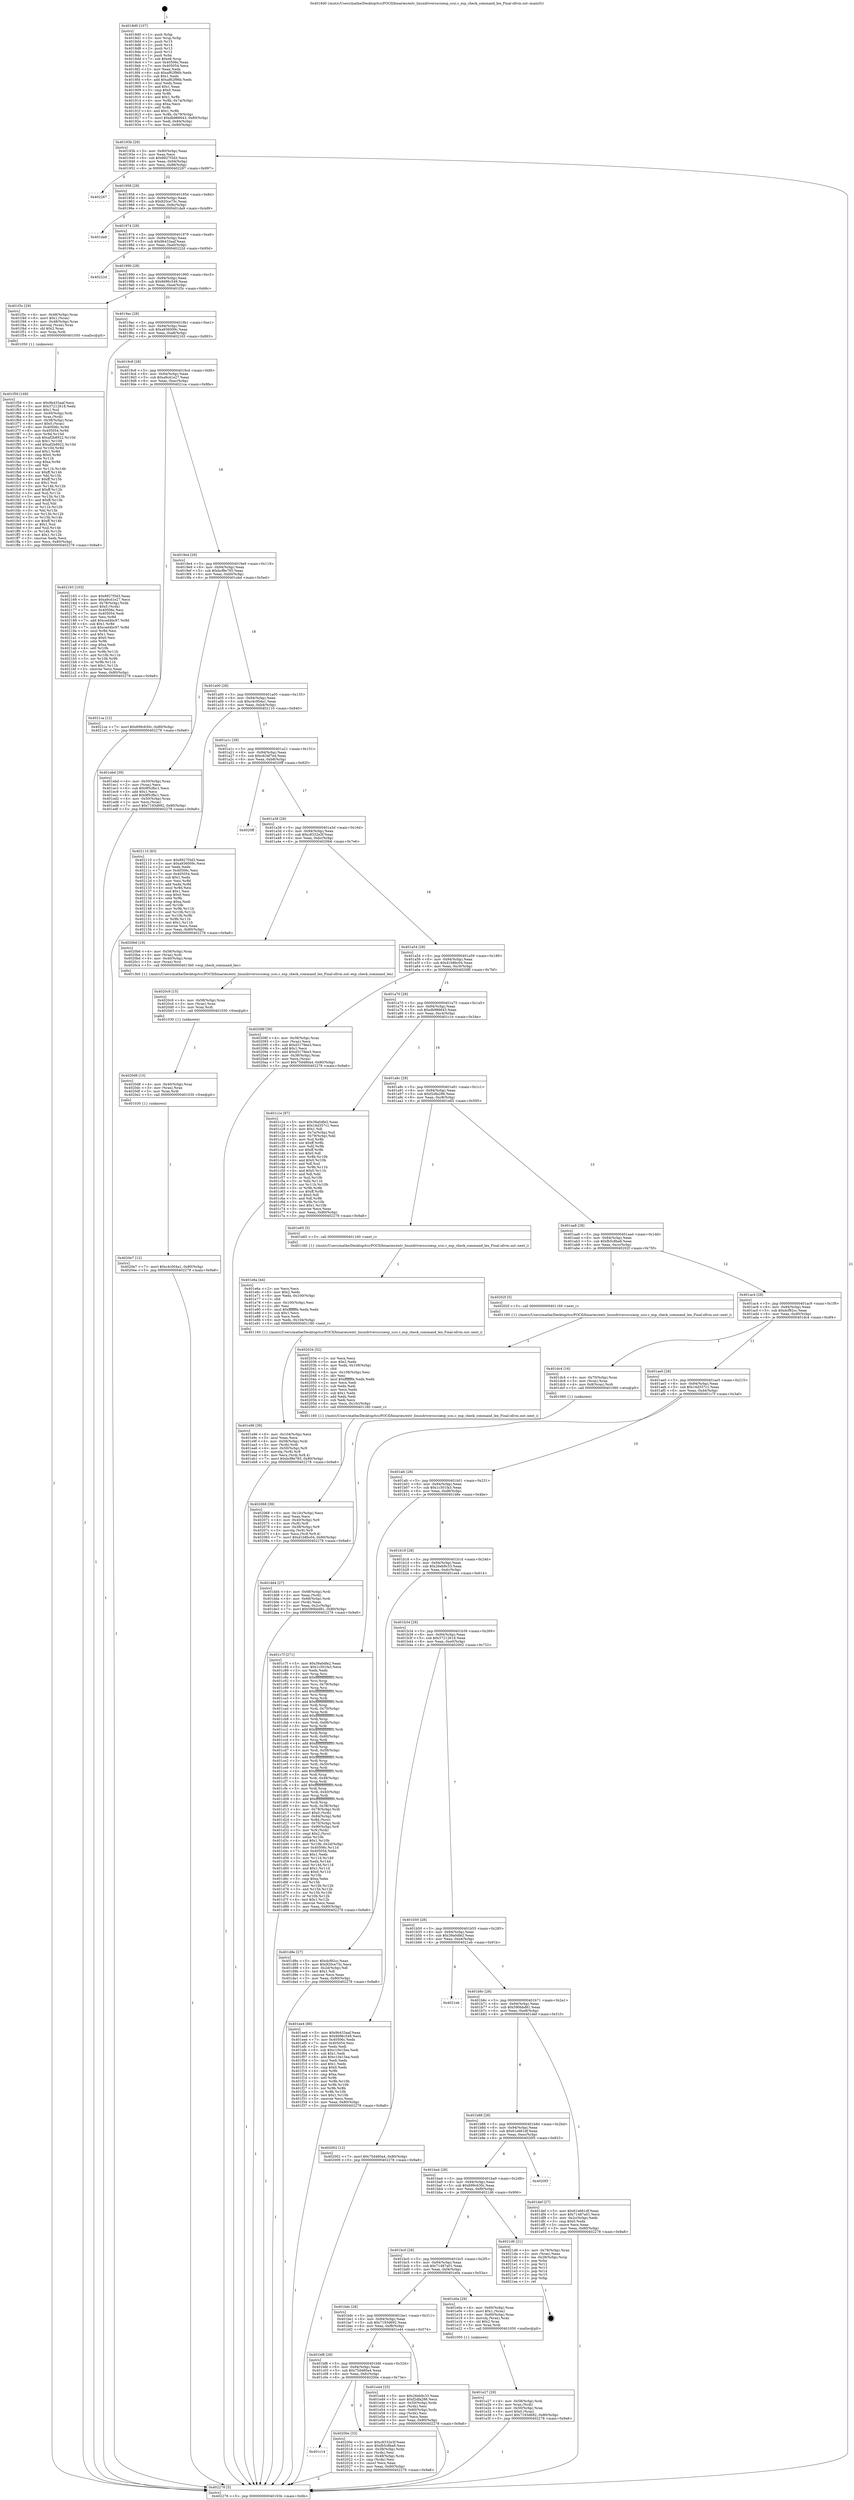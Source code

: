digraph "0x4018d0" {
  label = "0x4018d0 (/mnt/c/Users/mathe/Desktop/tcc/POCII/binaries/extr_linuxdriversscsiesp_scsi.c_esp_check_command_len_Final-ollvm.out::main(0))"
  labelloc = "t"
  node[shape=record]

  Entry [label="",width=0.3,height=0.3,shape=circle,fillcolor=black,style=filled]
  "0x40193b" [label="{
     0x40193b [29]\l
     | [instrs]\l
     &nbsp;&nbsp;0x40193b \<+3\>: mov -0x80(%rbp),%eax\l
     &nbsp;&nbsp;0x40193e \<+2\>: mov %eax,%ecx\l
     &nbsp;&nbsp;0x401940 \<+6\>: sub $0x8927f3d3,%ecx\l
     &nbsp;&nbsp;0x401946 \<+6\>: mov %eax,-0x94(%rbp)\l
     &nbsp;&nbsp;0x40194c \<+6\>: mov %ecx,-0x98(%rbp)\l
     &nbsp;&nbsp;0x401952 \<+6\>: je 0000000000402267 \<main+0x997\>\l
  }"]
  "0x402267" [label="{
     0x402267\l
  }", style=dashed]
  "0x401958" [label="{
     0x401958 [28]\l
     | [instrs]\l
     &nbsp;&nbsp;0x401958 \<+5\>: jmp 000000000040195d \<main+0x8d\>\l
     &nbsp;&nbsp;0x40195d \<+6\>: mov -0x94(%rbp),%eax\l
     &nbsp;&nbsp;0x401963 \<+5\>: sub $0x920ce73c,%eax\l
     &nbsp;&nbsp;0x401968 \<+6\>: mov %eax,-0x9c(%rbp)\l
     &nbsp;&nbsp;0x40196e \<+6\>: je 0000000000401da9 \<main+0x4d9\>\l
  }"]
  Exit [label="",width=0.3,height=0.3,shape=circle,fillcolor=black,style=filled,peripheries=2]
  "0x401da9" [label="{
     0x401da9\l
  }", style=dashed]
  "0x401974" [label="{
     0x401974 [28]\l
     | [instrs]\l
     &nbsp;&nbsp;0x401974 \<+5\>: jmp 0000000000401979 \<main+0xa9\>\l
     &nbsp;&nbsp;0x401979 \<+6\>: mov -0x94(%rbp),%eax\l
     &nbsp;&nbsp;0x40197f \<+5\>: sub $0x9b433aaf,%eax\l
     &nbsp;&nbsp;0x401984 \<+6\>: mov %eax,-0xa0(%rbp)\l
     &nbsp;&nbsp;0x40198a \<+6\>: je 000000000040222d \<main+0x95d\>\l
  }"]
  "0x4020e7" [label="{
     0x4020e7 [12]\l
     | [instrs]\l
     &nbsp;&nbsp;0x4020e7 \<+7\>: movl $0xc4c004a1,-0x80(%rbp)\l
     &nbsp;&nbsp;0x4020ee \<+5\>: jmp 0000000000402278 \<main+0x9a8\>\l
  }"]
  "0x40222d" [label="{
     0x40222d\l
  }", style=dashed]
  "0x401990" [label="{
     0x401990 [28]\l
     | [instrs]\l
     &nbsp;&nbsp;0x401990 \<+5\>: jmp 0000000000401995 \<main+0xc5\>\l
     &nbsp;&nbsp;0x401995 \<+6\>: mov -0x94(%rbp),%eax\l
     &nbsp;&nbsp;0x40199b \<+5\>: sub $0x9d96c549,%eax\l
     &nbsp;&nbsp;0x4019a0 \<+6\>: mov %eax,-0xa4(%rbp)\l
     &nbsp;&nbsp;0x4019a6 \<+6\>: je 0000000000401f3c \<main+0x66c\>\l
  }"]
  "0x4020d8" [label="{
     0x4020d8 [15]\l
     | [instrs]\l
     &nbsp;&nbsp;0x4020d8 \<+4\>: mov -0x40(%rbp),%rax\l
     &nbsp;&nbsp;0x4020dc \<+3\>: mov (%rax),%rax\l
     &nbsp;&nbsp;0x4020df \<+3\>: mov %rax,%rdi\l
     &nbsp;&nbsp;0x4020e2 \<+5\>: call 0000000000401030 \<free@plt\>\l
     | [calls]\l
     &nbsp;&nbsp;0x401030 \{1\} (unknown)\l
  }"]
  "0x401f3c" [label="{
     0x401f3c [29]\l
     | [instrs]\l
     &nbsp;&nbsp;0x401f3c \<+4\>: mov -0x48(%rbp),%rax\l
     &nbsp;&nbsp;0x401f40 \<+6\>: movl $0x1,(%rax)\l
     &nbsp;&nbsp;0x401f46 \<+4\>: mov -0x48(%rbp),%rax\l
     &nbsp;&nbsp;0x401f4a \<+3\>: movslq (%rax),%rax\l
     &nbsp;&nbsp;0x401f4d \<+4\>: shl $0x2,%rax\l
     &nbsp;&nbsp;0x401f51 \<+3\>: mov %rax,%rdi\l
     &nbsp;&nbsp;0x401f54 \<+5\>: call 0000000000401050 \<malloc@plt\>\l
     | [calls]\l
     &nbsp;&nbsp;0x401050 \{1\} (unknown)\l
  }"]
  "0x4019ac" [label="{
     0x4019ac [28]\l
     | [instrs]\l
     &nbsp;&nbsp;0x4019ac \<+5\>: jmp 00000000004019b1 \<main+0xe1\>\l
     &nbsp;&nbsp;0x4019b1 \<+6\>: mov -0x94(%rbp),%eax\l
     &nbsp;&nbsp;0x4019b7 \<+5\>: sub $0xa936009c,%eax\l
     &nbsp;&nbsp;0x4019bc \<+6\>: mov %eax,-0xa8(%rbp)\l
     &nbsp;&nbsp;0x4019c2 \<+6\>: je 0000000000402163 \<main+0x893\>\l
  }"]
  "0x4020c9" [label="{
     0x4020c9 [15]\l
     | [instrs]\l
     &nbsp;&nbsp;0x4020c9 \<+4\>: mov -0x58(%rbp),%rax\l
     &nbsp;&nbsp;0x4020cd \<+3\>: mov (%rax),%rax\l
     &nbsp;&nbsp;0x4020d0 \<+3\>: mov %rax,%rdi\l
     &nbsp;&nbsp;0x4020d3 \<+5\>: call 0000000000401030 \<free@plt\>\l
     | [calls]\l
     &nbsp;&nbsp;0x401030 \{1\} (unknown)\l
  }"]
  "0x402163" [label="{
     0x402163 [103]\l
     | [instrs]\l
     &nbsp;&nbsp;0x402163 \<+5\>: mov $0x8927f3d3,%eax\l
     &nbsp;&nbsp;0x402168 \<+5\>: mov $0xa9cd1e27,%ecx\l
     &nbsp;&nbsp;0x40216d \<+4\>: mov -0x78(%rbp),%rdx\l
     &nbsp;&nbsp;0x402171 \<+6\>: movl $0x0,(%rdx)\l
     &nbsp;&nbsp;0x402177 \<+7\>: mov 0x40506c,%esi\l
     &nbsp;&nbsp;0x40217e \<+7\>: mov 0x405054,%edi\l
     &nbsp;&nbsp;0x402185 \<+3\>: mov %esi,%r8d\l
     &nbsp;&nbsp;0x402188 \<+7\>: add $0xced4bc97,%r8d\l
     &nbsp;&nbsp;0x40218f \<+4\>: sub $0x1,%r8d\l
     &nbsp;&nbsp;0x402193 \<+7\>: sub $0xced4bc97,%r8d\l
     &nbsp;&nbsp;0x40219a \<+4\>: imul %r8d,%esi\l
     &nbsp;&nbsp;0x40219e \<+3\>: and $0x1,%esi\l
     &nbsp;&nbsp;0x4021a1 \<+3\>: cmp $0x0,%esi\l
     &nbsp;&nbsp;0x4021a4 \<+4\>: sete %r9b\l
     &nbsp;&nbsp;0x4021a8 \<+3\>: cmp $0xa,%edi\l
     &nbsp;&nbsp;0x4021ab \<+4\>: setl %r10b\l
     &nbsp;&nbsp;0x4021af \<+3\>: mov %r9b,%r11b\l
     &nbsp;&nbsp;0x4021b2 \<+3\>: and %r10b,%r11b\l
     &nbsp;&nbsp;0x4021b5 \<+3\>: xor %r10b,%r9b\l
     &nbsp;&nbsp;0x4021b8 \<+3\>: or %r9b,%r11b\l
     &nbsp;&nbsp;0x4021bb \<+4\>: test $0x1,%r11b\l
     &nbsp;&nbsp;0x4021bf \<+3\>: cmovne %ecx,%eax\l
     &nbsp;&nbsp;0x4021c2 \<+3\>: mov %eax,-0x80(%rbp)\l
     &nbsp;&nbsp;0x4021c5 \<+5\>: jmp 0000000000402278 \<main+0x9a8\>\l
  }"]
  "0x4019c8" [label="{
     0x4019c8 [28]\l
     | [instrs]\l
     &nbsp;&nbsp;0x4019c8 \<+5\>: jmp 00000000004019cd \<main+0xfd\>\l
     &nbsp;&nbsp;0x4019cd \<+6\>: mov -0x94(%rbp),%eax\l
     &nbsp;&nbsp;0x4019d3 \<+5\>: sub $0xa9cd1e27,%eax\l
     &nbsp;&nbsp;0x4019d8 \<+6\>: mov %eax,-0xac(%rbp)\l
     &nbsp;&nbsp;0x4019de \<+6\>: je 00000000004021ca \<main+0x8fa\>\l
  }"]
  "0x402068" [label="{
     0x402068 [39]\l
     | [instrs]\l
     &nbsp;&nbsp;0x402068 \<+6\>: mov -0x10c(%rbp),%ecx\l
     &nbsp;&nbsp;0x40206e \<+3\>: imul %eax,%ecx\l
     &nbsp;&nbsp;0x402071 \<+4\>: mov -0x40(%rbp),%r8\l
     &nbsp;&nbsp;0x402075 \<+3\>: mov (%r8),%r8\l
     &nbsp;&nbsp;0x402078 \<+4\>: mov -0x38(%rbp),%r9\l
     &nbsp;&nbsp;0x40207c \<+3\>: movslq (%r9),%r9\l
     &nbsp;&nbsp;0x40207f \<+4\>: mov %ecx,(%r8,%r9,4)\l
     &nbsp;&nbsp;0x402083 \<+7\>: movl $0xd1b8bc04,-0x80(%rbp)\l
     &nbsp;&nbsp;0x40208a \<+5\>: jmp 0000000000402278 \<main+0x9a8\>\l
  }"]
  "0x4021ca" [label="{
     0x4021ca [12]\l
     | [instrs]\l
     &nbsp;&nbsp;0x4021ca \<+7\>: movl $0x699c630c,-0x80(%rbp)\l
     &nbsp;&nbsp;0x4021d1 \<+5\>: jmp 0000000000402278 \<main+0x9a8\>\l
  }"]
  "0x4019e4" [label="{
     0x4019e4 [28]\l
     | [instrs]\l
     &nbsp;&nbsp;0x4019e4 \<+5\>: jmp 00000000004019e9 \<main+0x119\>\l
     &nbsp;&nbsp;0x4019e9 \<+6\>: mov -0x94(%rbp),%eax\l
     &nbsp;&nbsp;0x4019ef \<+5\>: sub $0xbcf8e785,%eax\l
     &nbsp;&nbsp;0x4019f4 \<+6\>: mov %eax,-0xb0(%rbp)\l
     &nbsp;&nbsp;0x4019fa \<+6\>: je 0000000000401ebd \<main+0x5ed\>\l
  }"]
  "0x402034" [label="{
     0x402034 [52]\l
     | [instrs]\l
     &nbsp;&nbsp;0x402034 \<+2\>: xor %ecx,%ecx\l
     &nbsp;&nbsp;0x402036 \<+5\>: mov $0x2,%edx\l
     &nbsp;&nbsp;0x40203b \<+6\>: mov %edx,-0x108(%rbp)\l
     &nbsp;&nbsp;0x402041 \<+1\>: cltd\l
     &nbsp;&nbsp;0x402042 \<+6\>: mov -0x108(%rbp),%esi\l
     &nbsp;&nbsp;0x402048 \<+2\>: idiv %esi\l
     &nbsp;&nbsp;0x40204a \<+6\>: imul $0xfffffffe,%edx,%edx\l
     &nbsp;&nbsp;0x402050 \<+2\>: mov %ecx,%edi\l
     &nbsp;&nbsp;0x402052 \<+2\>: sub %edx,%edi\l
     &nbsp;&nbsp;0x402054 \<+2\>: mov %ecx,%edx\l
     &nbsp;&nbsp;0x402056 \<+3\>: sub $0x1,%edx\l
     &nbsp;&nbsp;0x402059 \<+2\>: add %edx,%edi\l
     &nbsp;&nbsp;0x40205b \<+2\>: sub %edi,%ecx\l
     &nbsp;&nbsp;0x40205d \<+6\>: mov %ecx,-0x10c(%rbp)\l
     &nbsp;&nbsp;0x402063 \<+5\>: call 0000000000401160 \<next_i\>\l
     | [calls]\l
     &nbsp;&nbsp;0x401160 \{1\} (/mnt/c/Users/mathe/Desktop/tcc/POCII/binaries/extr_linuxdriversscsiesp_scsi.c_esp_check_command_len_Final-ollvm.out::next_i)\l
  }"]
  "0x401ebd" [label="{
     0x401ebd [39]\l
     | [instrs]\l
     &nbsp;&nbsp;0x401ebd \<+4\>: mov -0x50(%rbp),%rax\l
     &nbsp;&nbsp;0x401ec1 \<+2\>: mov (%rax),%ecx\l
     &nbsp;&nbsp;0x401ec3 \<+6\>: sub $0x9f5cfbc1,%ecx\l
     &nbsp;&nbsp;0x401ec9 \<+3\>: add $0x1,%ecx\l
     &nbsp;&nbsp;0x401ecc \<+6\>: add $0x9f5cfbc1,%ecx\l
     &nbsp;&nbsp;0x401ed2 \<+4\>: mov -0x50(%rbp),%rax\l
     &nbsp;&nbsp;0x401ed6 \<+2\>: mov %ecx,(%rax)\l
     &nbsp;&nbsp;0x401ed8 \<+7\>: movl $0x7193d692,-0x80(%rbp)\l
     &nbsp;&nbsp;0x401edf \<+5\>: jmp 0000000000402278 \<main+0x9a8\>\l
  }"]
  "0x401a00" [label="{
     0x401a00 [28]\l
     | [instrs]\l
     &nbsp;&nbsp;0x401a00 \<+5\>: jmp 0000000000401a05 \<main+0x135\>\l
     &nbsp;&nbsp;0x401a05 \<+6\>: mov -0x94(%rbp),%eax\l
     &nbsp;&nbsp;0x401a0b \<+5\>: sub $0xc4c004a1,%eax\l
     &nbsp;&nbsp;0x401a10 \<+6\>: mov %eax,-0xb4(%rbp)\l
     &nbsp;&nbsp;0x401a16 \<+6\>: je 0000000000402110 \<main+0x840\>\l
  }"]
  "0x401c14" [label="{
     0x401c14\l
  }", style=dashed]
  "0x402110" [label="{
     0x402110 [83]\l
     | [instrs]\l
     &nbsp;&nbsp;0x402110 \<+5\>: mov $0x8927f3d3,%eax\l
     &nbsp;&nbsp;0x402115 \<+5\>: mov $0xa936009c,%ecx\l
     &nbsp;&nbsp;0x40211a \<+2\>: xor %edx,%edx\l
     &nbsp;&nbsp;0x40211c \<+7\>: mov 0x40506c,%esi\l
     &nbsp;&nbsp;0x402123 \<+7\>: mov 0x405054,%edi\l
     &nbsp;&nbsp;0x40212a \<+3\>: sub $0x1,%edx\l
     &nbsp;&nbsp;0x40212d \<+3\>: mov %esi,%r8d\l
     &nbsp;&nbsp;0x402130 \<+3\>: add %edx,%r8d\l
     &nbsp;&nbsp;0x402133 \<+4\>: imul %r8d,%esi\l
     &nbsp;&nbsp;0x402137 \<+3\>: and $0x1,%esi\l
     &nbsp;&nbsp;0x40213a \<+3\>: cmp $0x0,%esi\l
     &nbsp;&nbsp;0x40213d \<+4\>: sete %r9b\l
     &nbsp;&nbsp;0x402141 \<+3\>: cmp $0xa,%edi\l
     &nbsp;&nbsp;0x402144 \<+4\>: setl %r10b\l
     &nbsp;&nbsp;0x402148 \<+3\>: mov %r9b,%r11b\l
     &nbsp;&nbsp;0x40214b \<+3\>: and %r10b,%r11b\l
     &nbsp;&nbsp;0x40214e \<+3\>: xor %r10b,%r9b\l
     &nbsp;&nbsp;0x402151 \<+3\>: or %r9b,%r11b\l
     &nbsp;&nbsp;0x402154 \<+4\>: test $0x1,%r11b\l
     &nbsp;&nbsp;0x402158 \<+3\>: cmovne %ecx,%eax\l
     &nbsp;&nbsp;0x40215b \<+3\>: mov %eax,-0x80(%rbp)\l
     &nbsp;&nbsp;0x40215e \<+5\>: jmp 0000000000402278 \<main+0x9a8\>\l
  }"]
  "0x401a1c" [label="{
     0x401a1c [28]\l
     | [instrs]\l
     &nbsp;&nbsp;0x401a1c \<+5\>: jmp 0000000000401a21 \<main+0x151\>\l
     &nbsp;&nbsp;0x401a21 \<+6\>: mov -0x94(%rbp),%eax\l
     &nbsp;&nbsp;0x401a27 \<+5\>: sub $0xc634f7ed,%eax\l
     &nbsp;&nbsp;0x401a2c \<+6\>: mov %eax,-0xb8(%rbp)\l
     &nbsp;&nbsp;0x401a32 \<+6\>: je 00000000004020ff \<main+0x82f\>\l
  }"]
  "0x40200e" [label="{
     0x40200e [33]\l
     | [instrs]\l
     &nbsp;&nbsp;0x40200e \<+5\>: mov $0xc8332e3f,%eax\l
     &nbsp;&nbsp;0x402013 \<+5\>: mov $0xfb5c8ba9,%ecx\l
     &nbsp;&nbsp;0x402018 \<+4\>: mov -0x38(%rbp),%rdx\l
     &nbsp;&nbsp;0x40201c \<+2\>: mov (%rdx),%esi\l
     &nbsp;&nbsp;0x40201e \<+4\>: mov -0x48(%rbp),%rdx\l
     &nbsp;&nbsp;0x402022 \<+2\>: cmp (%rdx),%esi\l
     &nbsp;&nbsp;0x402024 \<+3\>: cmovl %ecx,%eax\l
     &nbsp;&nbsp;0x402027 \<+3\>: mov %eax,-0x80(%rbp)\l
     &nbsp;&nbsp;0x40202a \<+5\>: jmp 0000000000402278 \<main+0x9a8\>\l
  }"]
  "0x4020ff" [label="{
     0x4020ff\l
  }", style=dashed]
  "0x401a38" [label="{
     0x401a38 [28]\l
     | [instrs]\l
     &nbsp;&nbsp;0x401a38 \<+5\>: jmp 0000000000401a3d \<main+0x16d\>\l
     &nbsp;&nbsp;0x401a3d \<+6\>: mov -0x94(%rbp),%eax\l
     &nbsp;&nbsp;0x401a43 \<+5\>: sub $0xc8332e3f,%eax\l
     &nbsp;&nbsp;0x401a48 \<+6\>: mov %eax,-0xbc(%rbp)\l
     &nbsp;&nbsp;0x401a4e \<+6\>: je 00000000004020b6 \<main+0x7e6\>\l
  }"]
  "0x401f59" [label="{
     0x401f59 [169]\l
     | [instrs]\l
     &nbsp;&nbsp;0x401f59 \<+5\>: mov $0x9b433aaf,%ecx\l
     &nbsp;&nbsp;0x401f5e \<+5\>: mov $0x37212618,%edx\l
     &nbsp;&nbsp;0x401f63 \<+3\>: mov $0x1,%sil\l
     &nbsp;&nbsp;0x401f66 \<+4\>: mov -0x40(%rbp),%rdi\l
     &nbsp;&nbsp;0x401f6a \<+3\>: mov %rax,(%rdi)\l
     &nbsp;&nbsp;0x401f6d \<+4\>: mov -0x38(%rbp),%rax\l
     &nbsp;&nbsp;0x401f71 \<+6\>: movl $0x0,(%rax)\l
     &nbsp;&nbsp;0x401f77 \<+8\>: mov 0x40506c,%r8d\l
     &nbsp;&nbsp;0x401f7f \<+8\>: mov 0x405054,%r9d\l
     &nbsp;&nbsp;0x401f87 \<+3\>: mov %r8d,%r10d\l
     &nbsp;&nbsp;0x401f8a \<+7\>: sub $0xaf2b8922,%r10d\l
     &nbsp;&nbsp;0x401f91 \<+4\>: sub $0x1,%r10d\l
     &nbsp;&nbsp;0x401f95 \<+7\>: add $0xaf2b8922,%r10d\l
     &nbsp;&nbsp;0x401f9c \<+4\>: imul %r10d,%r8d\l
     &nbsp;&nbsp;0x401fa0 \<+4\>: and $0x1,%r8d\l
     &nbsp;&nbsp;0x401fa4 \<+4\>: cmp $0x0,%r8d\l
     &nbsp;&nbsp;0x401fa8 \<+4\>: sete %r11b\l
     &nbsp;&nbsp;0x401fac \<+4\>: cmp $0xa,%r9d\l
     &nbsp;&nbsp;0x401fb0 \<+3\>: setl %bl\l
     &nbsp;&nbsp;0x401fb3 \<+3\>: mov %r11b,%r14b\l
     &nbsp;&nbsp;0x401fb6 \<+4\>: xor $0xff,%r14b\l
     &nbsp;&nbsp;0x401fba \<+3\>: mov %bl,%r15b\l
     &nbsp;&nbsp;0x401fbd \<+4\>: xor $0xff,%r15b\l
     &nbsp;&nbsp;0x401fc1 \<+4\>: xor $0x1,%sil\l
     &nbsp;&nbsp;0x401fc5 \<+3\>: mov %r14b,%r12b\l
     &nbsp;&nbsp;0x401fc8 \<+4\>: and $0xff,%r12b\l
     &nbsp;&nbsp;0x401fcc \<+3\>: and %sil,%r11b\l
     &nbsp;&nbsp;0x401fcf \<+3\>: mov %r15b,%r13b\l
     &nbsp;&nbsp;0x401fd2 \<+4\>: and $0xff,%r13b\l
     &nbsp;&nbsp;0x401fd6 \<+3\>: and %sil,%bl\l
     &nbsp;&nbsp;0x401fd9 \<+3\>: or %r11b,%r12b\l
     &nbsp;&nbsp;0x401fdc \<+3\>: or %bl,%r13b\l
     &nbsp;&nbsp;0x401fdf \<+3\>: xor %r13b,%r12b\l
     &nbsp;&nbsp;0x401fe2 \<+3\>: or %r15b,%r14b\l
     &nbsp;&nbsp;0x401fe5 \<+4\>: xor $0xff,%r14b\l
     &nbsp;&nbsp;0x401fe9 \<+4\>: or $0x1,%sil\l
     &nbsp;&nbsp;0x401fed \<+3\>: and %sil,%r14b\l
     &nbsp;&nbsp;0x401ff0 \<+3\>: or %r14b,%r12b\l
     &nbsp;&nbsp;0x401ff3 \<+4\>: test $0x1,%r12b\l
     &nbsp;&nbsp;0x401ff7 \<+3\>: cmovne %edx,%ecx\l
     &nbsp;&nbsp;0x401ffa \<+3\>: mov %ecx,-0x80(%rbp)\l
     &nbsp;&nbsp;0x401ffd \<+5\>: jmp 0000000000402278 \<main+0x9a8\>\l
  }"]
  "0x4020b6" [label="{
     0x4020b6 [19]\l
     | [instrs]\l
     &nbsp;&nbsp;0x4020b6 \<+4\>: mov -0x58(%rbp),%rax\l
     &nbsp;&nbsp;0x4020ba \<+3\>: mov (%rax),%rdi\l
     &nbsp;&nbsp;0x4020bd \<+4\>: mov -0x40(%rbp),%rax\l
     &nbsp;&nbsp;0x4020c1 \<+3\>: mov (%rax),%rsi\l
     &nbsp;&nbsp;0x4020c4 \<+5\>: call 00000000004013b0 \<esp_check_command_len\>\l
     | [calls]\l
     &nbsp;&nbsp;0x4013b0 \{1\} (/mnt/c/Users/mathe/Desktop/tcc/POCII/binaries/extr_linuxdriversscsiesp_scsi.c_esp_check_command_len_Final-ollvm.out::esp_check_command_len)\l
  }"]
  "0x401a54" [label="{
     0x401a54 [28]\l
     | [instrs]\l
     &nbsp;&nbsp;0x401a54 \<+5\>: jmp 0000000000401a59 \<main+0x189\>\l
     &nbsp;&nbsp;0x401a59 \<+6\>: mov -0x94(%rbp),%eax\l
     &nbsp;&nbsp;0x401a5f \<+5\>: sub $0xd1b8bc04,%eax\l
     &nbsp;&nbsp;0x401a64 \<+6\>: mov %eax,-0xc0(%rbp)\l
     &nbsp;&nbsp;0x401a6a \<+6\>: je 000000000040208f \<main+0x7bf\>\l
  }"]
  "0x401e96" [label="{
     0x401e96 [39]\l
     | [instrs]\l
     &nbsp;&nbsp;0x401e96 \<+6\>: mov -0x104(%rbp),%ecx\l
     &nbsp;&nbsp;0x401e9c \<+3\>: imul %eax,%ecx\l
     &nbsp;&nbsp;0x401e9f \<+4\>: mov -0x58(%rbp),%rdi\l
     &nbsp;&nbsp;0x401ea3 \<+3\>: mov (%rdi),%rdi\l
     &nbsp;&nbsp;0x401ea6 \<+4\>: mov -0x50(%rbp),%r8\l
     &nbsp;&nbsp;0x401eaa \<+3\>: movslq (%r8),%r8\l
     &nbsp;&nbsp;0x401ead \<+4\>: mov %ecx,(%rdi,%r8,4)\l
     &nbsp;&nbsp;0x401eb1 \<+7\>: movl $0xbcf8e785,-0x80(%rbp)\l
     &nbsp;&nbsp;0x401eb8 \<+5\>: jmp 0000000000402278 \<main+0x9a8\>\l
  }"]
  "0x40208f" [label="{
     0x40208f [39]\l
     | [instrs]\l
     &nbsp;&nbsp;0x40208f \<+4\>: mov -0x38(%rbp),%rax\l
     &nbsp;&nbsp;0x402093 \<+2\>: mov (%rax),%ecx\l
     &nbsp;&nbsp;0x402095 \<+6\>: sub $0xd3179ee3,%ecx\l
     &nbsp;&nbsp;0x40209b \<+3\>: add $0x1,%ecx\l
     &nbsp;&nbsp;0x40209e \<+6\>: add $0xd3179ee3,%ecx\l
     &nbsp;&nbsp;0x4020a4 \<+4\>: mov -0x38(%rbp),%rax\l
     &nbsp;&nbsp;0x4020a8 \<+2\>: mov %ecx,(%rax)\l
     &nbsp;&nbsp;0x4020aa \<+7\>: movl $0x75d480a4,-0x80(%rbp)\l
     &nbsp;&nbsp;0x4020b1 \<+5\>: jmp 0000000000402278 \<main+0x9a8\>\l
  }"]
  "0x401a70" [label="{
     0x401a70 [28]\l
     | [instrs]\l
     &nbsp;&nbsp;0x401a70 \<+5\>: jmp 0000000000401a75 \<main+0x1a5\>\l
     &nbsp;&nbsp;0x401a75 \<+6\>: mov -0x94(%rbp),%eax\l
     &nbsp;&nbsp;0x401a7b \<+5\>: sub $0xdb986643,%eax\l
     &nbsp;&nbsp;0x401a80 \<+6\>: mov %eax,-0xc4(%rbp)\l
     &nbsp;&nbsp;0x401a86 \<+6\>: je 0000000000401c1e \<main+0x34e\>\l
  }"]
  "0x401e6a" [label="{
     0x401e6a [44]\l
     | [instrs]\l
     &nbsp;&nbsp;0x401e6a \<+2\>: xor %ecx,%ecx\l
     &nbsp;&nbsp;0x401e6c \<+5\>: mov $0x2,%edx\l
     &nbsp;&nbsp;0x401e71 \<+6\>: mov %edx,-0x100(%rbp)\l
     &nbsp;&nbsp;0x401e77 \<+1\>: cltd\l
     &nbsp;&nbsp;0x401e78 \<+6\>: mov -0x100(%rbp),%esi\l
     &nbsp;&nbsp;0x401e7e \<+2\>: idiv %esi\l
     &nbsp;&nbsp;0x401e80 \<+6\>: imul $0xfffffffe,%edx,%edx\l
     &nbsp;&nbsp;0x401e86 \<+3\>: sub $0x1,%ecx\l
     &nbsp;&nbsp;0x401e89 \<+2\>: sub %ecx,%edx\l
     &nbsp;&nbsp;0x401e8b \<+6\>: mov %edx,-0x104(%rbp)\l
     &nbsp;&nbsp;0x401e91 \<+5\>: call 0000000000401160 \<next_i\>\l
     | [calls]\l
     &nbsp;&nbsp;0x401160 \{1\} (/mnt/c/Users/mathe/Desktop/tcc/POCII/binaries/extr_linuxdriversscsiesp_scsi.c_esp_check_command_len_Final-ollvm.out::next_i)\l
  }"]
  "0x401c1e" [label="{
     0x401c1e [97]\l
     | [instrs]\l
     &nbsp;&nbsp;0x401c1e \<+5\>: mov $0x39a0dfe2,%eax\l
     &nbsp;&nbsp;0x401c23 \<+5\>: mov $0x16d357c1,%ecx\l
     &nbsp;&nbsp;0x401c28 \<+2\>: mov $0x1,%dl\l
     &nbsp;&nbsp;0x401c2a \<+4\>: mov -0x7a(%rbp),%sil\l
     &nbsp;&nbsp;0x401c2e \<+4\>: mov -0x79(%rbp),%dil\l
     &nbsp;&nbsp;0x401c32 \<+3\>: mov %sil,%r8b\l
     &nbsp;&nbsp;0x401c35 \<+4\>: xor $0xff,%r8b\l
     &nbsp;&nbsp;0x401c39 \<+3\>: mov %dil,%r9b\l
     &nbsp;&nbsp;0x401c3c \<+4\>: xor $0xff,%r9b\l
     &nbsp;&nbsp;0x401c40 \<+3\>: xor $0x0,%dl\l
     &nbsp;&nbsp;0x401c43 \<+3\>: mov %r8b,%r10b\l
     &nbsp;&nbsp;0x401c46 \<+4\>: and $0x0,%r10b\l
     &nbsp;&nbsp;0x401c4a \<+3\>: and %dl,%sil\l
     &nbsp;&nbsp;0x401c4d \<+3\>: mov %r9b,%r11b\l
     &nbsp;&nbsp;0x401c50 \<+4\>: and $0x0,%r11b\l
     &nbsp;&nbsp;0x401c54 \<+3\>: and %dl,%dil\l
     &nbsp;&nbsp;0x401c57 \<+3\>: or %sil,%r10b\l
     &nbsp;&nbsp;0x401c5a \<+3\>: or %dil,%r11b\l
     &nbsp;&nbsp;0x401c5d \<+3\>: xor %r11b,%r10b\l
     &nbsp;&nbsp;0x401c60 \<+3\>: or %r9b,%r8b\l
     &nbsp;&nbsp;0x401c63 \<+4\>: xor $0xff,%r8b\l
     &nbsp;&nbsp;0x401c67 \<+3\>: or $0x0,%dl\l
     &nbsp;&nbsp;0x401c6a \<+3\>: and %dl,%r8b\l
     &nbsp;&nbsp;0x401c6d \<+3\>: or %r8b,%r10b\l
     &nbsp;&nbsp;0x401c70 \<+4\>: test $0x1,%r10b\l
     &nbsp;&nbsp;0x401c74 \<+3\>: cmovne %ecx,%eax\l
     &nbsp;&nbsp;0x401c77 \<+3\>: mov %eax,-0x80(%rbp)\l
     &nbsp;&nbsp;0x401c7a \<+5\>: jmp 0000000000402278 \<main+0x9a8\>\l
  }"]
  "0x401a8c" [label="{
     0x401a8c [28]\l
     | [instrs]\l
     &nbsp;&nbsp;0x401a8c \<+5\>: jmp 0000000000401a91 \<main+0x1c1\>\l
     &nbsp;&nbsp;0x401a91 \<+6\>: mov -0x94(%rbp),%eax\l
     &nbsp;&nbsp;0x401a97 \<+5\>: sub $0xf2dfa286,%eax\l
     &nbsp;&nbsp;0x401a9c \<+6\>: mov %eax,-0xc8(%rbp)\l
     &nbsp;&nbsp;0x401aa2 \<+6\>: je 0000000000401e65 \<main+0x595\>\l
  }"]
  "0x402278" [label="{
     0x402278 [5]\l
     | [instrs]\l
     &nbsp;&nbsp;0x402278 \<+5\>: jmp 000000000040193b \<main+0x6b\>\l
  }"]
  "0x4018d0" [label="{
     0x4018d0 [107]\l
     | [instrs]\l
     &nbsp;&nbsp;0x4018d0 \<+1\>: push %rbp\l
     &nbsp;&nbsp;0x4018d1 \<+3\>: mov %rsp,%rbp\l
     &nbsp;&nbsp;0x4018d4 \<+2\>: push %r15\l
     &nbsp;&nbsp;0x4018d6 \<+2\>: push %r14\l
     &nbsp;&nbsp;0x4018d8 \<+2\>: push %r13\l
     &nbsp;&nbsp;0x4018da \<+2\>: push %r12\l
     &nbsp;&nbsp;0x4018dc \<+1\>: push %rbx\l
     &nbsp;&nbsp;0x4018dd \<+7\>: sub $0xe8,%rsp\l
     &nbsp;&nbsp;0x4018e4 \<+7\>: mov 0x40506c,%eax\l
     &nbsp;&nbsp;0x4018eb \<+7\>: mov 0x405054,%ecx\l
     &nbsp;&nbsp;0x4018f2 \<+2\>: mov %eax,%edx\l
     &nbsp;&nbsp;0x4018f4 \<+6\>: sub $0xaf62f96b,%edx\l
     &nbsp;&nbsp;0x4018fa \<+3\>: sub $0x1,%edx\l
     &nbsp;&nbsp;0x4018fd \<+6\>: add $0xaf62f96b,%edx\l
     &nbsp;&nbsp;0x401903 \<+3\>: imul %edx,%eax\l
     &nbsp;&nbsp;0x401906 \<+3\>: and $0x1,%eax\l
     &nbsp;&nbsp;0x401909 \<+3\>: cmp $0x0,%eax\l
     &nbsp;&nbsp;0x40190c \<+4\>: sete %r8b\l
     &nbsp;&nbsp;0x401910 \<+4\>: and $0x1,%r8b\l
     &nbsp;&nbsp;0x401914 \<+4\>: mov %r8b,-0x7a(%rbp)\l
     &nbsp;&nbsp;0x401918 \<+3\>: cmp $0xa,%ecx\l
     &nbsp;&nbsp;0x40191b \<+4\>: setl %r8b\l
     &nbsp;&nbsp;0x40191f \<+4\>: and $0x1,%r8b\l
     &nbsp;&nbsp;0x401923 \<+4\>: mov %r8b,-0x79(%rbp)\l
     &nbsp;&nbsp;0x401927 \<+7\>: movl $0xdb986643,-0x80(%rbp)\l
     &nbsp;&nbsp;0x40192e \<+6\>: mov %edi,-0x84(%rbp)\l
     &nbsp;&nbsp;0x401934 \<+7\>: mov %rsi,-0x90(%rbp)\l
  }"]
  "0x401bf8" [label="{
     0x401bf8 [28]\l
     | [instrs]\l
     &nbsp;&nbsp;0x401bf8 \<+5\>: jmp 0000000000401bfd \<main+0x32d\>\l
     &nbsp;&nbsp;0x401bfd \<+6\>: mov -0x94(%rbp),%eax\l
     &nbsp;&nbsp;0x401c03 \<+5\>: sub $0x75d480a4,%eax\l
     &nbsp;&nbsp;0x401c08 \<+6\>: mov %eax,-0xfc(%rbp)\l
     &nbsp;&nbsp;0x401c0e \<+6\>: je 000000000040200e \<main+0x73e\>\l
  }"]
  "0x401e65" [label="{
     0x401e65 [5]\l
     | [instrs]\l
     &nbsp;&nbsp;0x401e65 \<+5\>: call 0000000000401160 \<next_i\>\l
     | [calls]\l
     &nbsp;&nbsp;0x401160 \{1\} (/mnt/c/Users/mathe/Desktop/tcc/POCII/binaries/extr_linuxdriversscsiesp_scsi.c_esp_check_command_len_Final-ollvm.out::next_i)\l
  }"]
  "0x401aa8" [label="{
     0x401aa8 [28]\l
     | [instrs]\l
     &nbsp;&nbsp;0x401aa8 \<+5\>: jmp 0000000000401aad \<main+0x1dd\>\l
     &nbsp;&nbsp;0x401aad \<+6\>: mov -0x94(%rbp),%eax\l
     &nbsp;&nbsp;0x401ab3 \<+5\>: sub $0xfb5c8ba9,%eax\l
     &nbsp;&nbsp;0x401ab8 \<+6\>: mov %eax,-0xcc(%rbp)\l
     &nbsp;&nbsp;0x401abe \<+6\>: je 000000000040202f \<main+0x75f\>\l
  }"]
  "0x401e44" [label="{
     0x401e44 [33]\l
     | [instrs]\l
     &nbsp;&nbsp;0x401e44 \<+5\>: mov $0x26eb9c33,%eax\l
     &nbsp;&nbsp;0x401e49 \<+5\>: mov $0xf2dfa286,%ecx\l
     &nbsp;&nbsp;0x401e4e \<+4\>: mov -0x50(%rbp),%rdx\l
     &nbsp;&nbsp;0x401e52 \<+2\>: mov (%rdx),%esi\l
     &nbsp;&nbsp;0x401e54 \<+4\>: mov -0x60(%rbp),%rdx\l
     &nbsp;&nbsp;0x401e58 \<+2\>: cmp (%rdx),%esi\l
     &nbsp;&nbsp;0x401e5a \<+3\>: cmovl %ecx,%eax\l
     &nbsp;&nbsp;0x401e5d \<+3\>: mov %eax,-0x80(%rbp)\l
     &nbsp;&nbsp;0x401e60 \<+5\>: jmp 0000000000402278 \<main+0x9a8\>\l
  }"]
  "0x40202f" [label="{
     0x40202f [5]\l
     | [instrs]\l
     &nbsp;&nbsp;0x40202f \<+5\>: call 0000000000401160 \<next_i\>\l
     | [calls]\l
     &nbsp;&nbsp;0x401160 \{1\} (/mnt/c/Users/mathe/Desktop/tcc/POCII/binaries/extr_linuxdriversscsiesp_scsi.c_esp_check_command_len_Final-ollvm.out::next_i)\l
  }"]
  "0x401ac4" [label="{
     0x401ac4 [28]\l
     | [instrs]\l
     &nbsp;&nbsp;0x401ac4 \<+5\>: jmp 0000000000401ac9 \<main+0x1f9\>\l
     &nbsp;&nbsp;0x401ac9 \<+6\>: mov -0x94(%rbp),%eax\l
     &nbsp;&nbsp;0x401acf \<+5\>: sub $0xdcf92cc,%eax\l
     &nbsp;&nbsp;0x401ad4 \<+6\>: mov %eax,-0xd0(%rbp)\l
     &nbsp;&nbsp;0x401ada \<+6\>: je 0000000000401dc4 \<main+0x4f4\>\l
  }"]
  "0x401e27" [label="{
     0x401e27 [29]\l
     | [instrs]\l
     &nbsp;&nbsp;0x401e27 \<+4\>: mov -0x58(%rbp),%rdi\l
     &nbsp;&nbsp;0x401e2b \<+3\>: mov %rax,(%rdi)\l
     &nbsp;&nbsp;0x401e2e \<+4\>: mov -0x50(%rbp),%rax\l
     &nbsp;&nbsp;0x401e32 \<+6\>: movl $0x0,(%rax)\l
     &nbsp;&nbsp;0x401e38 \<+7\>: movl $0x7193d692,-0x80(%rbp)\l
     &nbsp;&nbsp;0x401e3f \<+5\>: jmp 0000000000402278 \<main+0x9a8\>\l
  }"]
  "0x401dc4" [label="{
     0x401dc4 [16]\l
     | [instrs]\l
     &nbsp;&nbsp;0x401dc4 \<+4\>: mov -0x70(%rbp),%rax\l
     &nbsp;&nbsp;0x401dc8 \<+3\>: mov (%rax),%rax\l
     &nbsp;&nbsp;0x401dcb \<+4\>: mov 0x8(%rax),%rdi\l
     &nbsp;&nbsp;0x401dcf \<+5\>: call 0000000000401060 \<atoi@plt\>\l
     | [calls]\l
     &nbsp;&nbsp;0x401060 \{1\} (unknown)\l
  }"]
  "0x401ae0" [label="{
     0x401ae0 [28]\l
     | [instrs]\l
     &nbsp;&nbsp;0x401ae0 \<+5\>: jmp 0000000000401ae5 \<main+0x215\>\l
     &nbsp;&nbsp;0x401ae5 \<+6\>: mov -0x94(%rbp),%eax\l
     &nbsp;&nbsp;0x401aeb \<+5\>: sub $0x16d357c1,%eax\l
     &nbsp;&nbsp;0x401af0 \<+6\>: mov %eax,-0xd4(%rbp)\l
     &nbsp;&nbsp;0x401af6 \<+6\>: je 0000000000401c7f \<main+0x3af\>\l
  }"]
  "0x401bdc" [label="{
     0x401bdc [28]\l
     | [instrs]\l
     &nbsp;&nbsp;0x401bdc \<+5\>: jmp 0000000000401be1 \<main+0x311\>\l
     &nbsp;&nbsp;0x401be1 \<+6\>: mov -0x94(%rbp),%eax\l
     &nbsp;&nbsp;0x401be7 \<+5\>: sub $0x7193d692,%eax\l
     &nbsp;&nbsp;0x401bec \<+6\>: mov %eax,-0xf8(%rbp)\l
     &nbsp;&nbsp;0x401bf2 \<+6\>: je 0000000000401e44 \<main+0x574\>\l
  }"]
  "0x401c7f" [label="{
     0x401c7f [271]\l
     | [instrs]\l
     &nbsp;&nbsp;0x401c7f \<+5\>: mov $0x39a0dfe2,%eax\l
     &nbsp;&nbsp;0x401c84 \<+5\>: mov $0x1c301fa3,%ecx\l
     &nbsp;&nbsp;0x401c89 \<+2\>: xor %edx,%edx\l
     &nbsp;&nbsp;0x401c8b \<+3\>: mov %rsp,%rsi\l
     &nbsp;&nbsp;0x401c8e \<+4\>: add $0xfffffffffffffff0,%rsi\l
     &nbsp;&nbsp;0x401c92 \<+3\>: mov %rsi,%rsp\l
     &nbsp;&nbsp;0x401c95 \<+4\>: mov %rsi,-0x78(%rbp)\l
     &nbsp;&nbsp;0x401c99 \<+3\>: mov %rsp,%rsi\l
     &nbsp;&nbsp;0x401c9c \<+4\>: add $0xfffffffffffffff0,%rsi\l
     &nbsp;&nbsp;0x401ca0 \<+3\>: mov %rsi,%rsp\l
     &nbsp;&nbsp;0x401ca3 \<+3\>: mov %rsp,%rdi\l
     &nbsp;&nbsp;0x401ca6 \<+4\>: add $0xfffffffffffffff0,%rdi\l
     &nbsp;&nbsp;0x401caa \<+3\>: mov %rdi,%rsp\l
     &nbsp;&nbsp;0x401cad \<+4\>: mov %rdi,-0x70(%rbp)\l
     &nbsp;&nbsp;0x401cb1 \<+3\>: mov %rsp,%rdi\l
     &nbsp;&nbsp;0x401cb4 \<+4\>: add $0xfffffffffffffff0,%rdi\l
     &nbsp;&nbsp;0x401cb8 \<+3\>: mov %rdi,%rsp\l
     &nbsp;&nbsp;0x401cbb \<+4\>: mov %rdi,-0x68(%rbp)\l
     &nbsp;&nbsp;0x401cbf \<+3\>: mov %rsp,%rdi\l
     &nbsp;&nbsp;0x401cc2 \<+4\>: add $0xfffffffffffffff0,%rdi\l
     &nbsp;&nbsp;0x401cc6 \<+3\>: mov %rdi,%rsp\l
     &nbsp;&nbsp;0x401cc9 \<+4\>: mov %rdi,-0x60(%rbp)\l
     &nbsp;&nbsp;0x401ccd \<+3\>: mov %rsp,%rdi\l
     &nbsp;&nbsp;0x401cd0 \<+4\>: add $0xfffffffffffffff0,%rdi\l
     &nbsp;&nbsp;0x401cd4 \<+3\>: mov %rdi,%rsp\l
     &nbsp;&nbsp;0x401cd7 \<+4\>: mov %rdi,-0x58(%rbp)\l
     &nbsp;&nbsp;0x401cdb \<+3\>: mov %rsp,%rdi\l
     &nbsp;&nbsp;0x401cde \<+4\>: add $0xfffffffffffffff0,%rdi\l
     &nbsp;&nbsp;0x401ce2 \<+3\>: mov %rdi,%rsp\l
     &nbsp;&nbsp;0x401ce5 \<+4\>: mov %rdi,-0x50(%rbp)\l
     &nbsp;&nbsp;0x401ce9 \<+3\>: mov %rsp,%rdi\l
     &nbsp;&nbsp;0x401cec \<+4\>: add $0xfffffffffffffff0,%rdi\l
     &nbsp;&nbsp;0x401cf0 \<+3\>: mov %rdi,%rsp\l
     &nbsp;&nbsp;0x401cf3 \<+4\>: mov %rdi,-0x48(%rbp)\l
     &nbsp;&nbsp;0x401cf7 \<+3\>: mov %rsp,%rdi\l
     &nbsp;&nbsp;0x401cfa \<+4\>: add $0xfffffffffffffff0,%rdi\l
     &nbsp;&nbsp;0x401cfe \<+3\>: mov %rdi,%rsp\l
     &nbsp;&nbsp;0x401d01 \<+4\>: mov %rdi,-0x40(%rbp)\l
     &nbsp;&nbsp;0x401d05 \<+3\>: mov %rsp,%rdi\l
     &nbsp;&nbsp;0x401d08 \<+4\>: add $0xfffffffffffffff0,%rdi\l
     &nbsp;&nbsp;0x401d0c \<+3\>: mov %rdi,%rsp\l
     &nbsp;&nbsp;0x401d0f \<+4\>: mov %rdi,-0x38(%rbp)\l
     &nbsp;&nbsp;0x401d13 \<+4\>: mov -0x78(%rbp),%rdi\l
     &nbsp;&nbsp;0x401d17 \<+6\>: movl $0x0,(%rdi)\l
     &nbsp;&nbsp;0x401d1d \<+7\>: mov -0x84(%rbp),%r8d\l
     &nbsp;&nbsp;0x401d24 \<+3\>: mov %r8d,(%rsi)\l
     &nbsp;&nbsp;0x401d27 \<+4\>: mov -0x70(%rbp),%rdi\l
     &nbsp;&nbsp;0x401d2b \<+7\>: mov -0x90(%rbp),%r9\l
     &nbsp;&nbsp;0x401d32 \<+3\>: mov %r9,(%rdi)\l
     &nbsp;&nbsp;0x401d35 \<+3\>: cmpl $0x2,(%rsi)\l
     &nbsp;&nbsp;0x401d38 \<+4\>: setne %r10b\l
     &nbsp;&nbsp;0x401d3c \<+4\>: and $0x1,%r10b\l
     &nbsp;&nbsp;0x401d40 \<+4\>: mov %r10b,-0x2d(%rbp)\l
     &nbsp;&nbsp;0x401d44 \<+8\>: mov 0x40506c,%r11d\l
     &nbsp;&nbsp;0x401d4c \<+7\>: mov 0x405054,%ebx\l
     &nbsp;&nbsp;0x401d53 \<+3\>: sub $0x1,%edx\l
     &nbsp;&nbsp;0x401d56 \<+3\>: mov %r11d,%r14d\l
     &nbsp;&nbsp;0x401d59 \<+3\>: add %edx,%r14d\l
     &nbsp;&nbsp;0x401d5c \<+4\>: imul %r14d,%r11d\l
     &nbsp;&nbsp;0x401d60 \<+4\>: and $0x1,%r11d\l
     &nbsp;&nbsp;0x401d64 \<+4\>: cmp $0x0,%r11d\l
     &nbsp;&nbsp;0x401d68 \<+4\>: sete %r10b\l
     &nbsp;&nbsp;0x401d6c \<+3\>: cmp $0xa,%ebx\l
     &nbsp;&nbsp;0x401d6f \<+4\>: setl %r15b\l
     &nbsp;&nbsp;0x401d73 \<+3\>: mov %r10b,%r12b\l
     &nbsp;&nbsp;0x401d76 \<+3\>: and %r15b,%r12b\l
     &nbsp;&nbsp;0x401d79 \<+3\>: xor %r15b,%r10b\l
     &nbsp;&nbsp;0x401d7c \<+3\>: or %r10b,%r12b\l
     &nbsp;&nbsp;0x401d7f \<+4\>: test $0x1,%r12b\l
     &nbsp;&nbsp;0x401d83 \<+3\>: cmovne %ecx,%eax\l
     &nbsp;&nbsp;0x401d86 \<+3\>: mov %eax,-0x80(%rbp)\l
     &nbsp;&nbsp;0x401d89 \<+5\>: jmp 0000000000402278 \<main+0x9a8\>\l
  }"]
  "0x401afc" [label="{
     0x401afc [28]\l
     | [instrs]\l
     &nbsp;&nbsp;0x401afc \<+5\>: jmp 0000000000401b01 \<main+0x231\>\l
     &nbsp;&nbsp;0x401b01 \<+6\>: mov -0x94(%rbp),%eax\l
     &nbsp;&nbsp;0x401b07 \<+5\>: sub $0x1c301fa3,%eax\l
     &nbsp;&nbsp;0x401b0c \<+6\>: mov %eax,-0xd8(%rbp)\l
     &nbsp;&nbsp;0x401b12 \<+6\>: je 0000000000401d8e \<main+0x4be\>\l
  }"]
  "0x401e0a" [label="{
     0x401e0a [29]\l
     | [instrs]\l
     &nbsp;&nbsp;0x401e0a \<+4\>: mov -0x60(%rbp),%rax\l
     &nbsp;&nbsp;0x401e0e \<+6\>: movl $0x1,(%rax)\l
     &nbsp;&nbsp;0x401e14 \<+4\>: mov -0x60(%rbp),%rax\l
     &nbsp;&nbsp;0x401e18 \<+3\>: movslq (%rax),%rax\l
     &nbsp;&nbsp;0x401e1b \<+4\>: shl $0x2,%rax\l
     &nbsp;&nbsp;0x401e1f \<+3\>: mov %rax,%rdi\l
     &nbsp;&nbsp;0x401e22 \<+5\>: call 0000000000401050 \<malloc@plt\>\l
     | [calls]\l
     &nbsp;&nbsp;0x401050 \{1\} (unknown)\l
  }"]
  "0x401bc0" [label="{
     0x401bc0 [28]\l
     | [instrs]\l
     &nbsp;&nbsp;0x401bc0 \<+5\>: jmp 0000000000401bc5 \<main+0x2f5\>\l
     &nbsp;&nbsp;0x401bc5 \<+6\>: mov -0x94(%rbp),%eax\l
     &nbsp;&nbsp;0x401bcb \<+5\>: sub $0x71487a01,%eax\l
     &nbsp;&nbsp;0x401bd0 \<+6\>: mov %eax,-0xf4(%rbp)\l
     &nbsp;&nbsp;0x401bd6 \<+6\>: je 0000000000401e0a \<main+0x53a\>\l
  }"]
  "0x401d8e" [label="{
     0x401d8e [27]\l
     | [instrs]\l
     &nbsp;&nbsp;0x401d8e \<+5\>: mov $0xdcf92cc,%eax\l
     &nbsp;&nbsp;0x401d93 \<+5\>: mov $0x920ce73c,%ecx\l
     &nbsp;&nbsp;0x401d98 \<+3\>: mov -0x2d(%rbp),%dl\l
     &nbsp;&nbsp;0x401d9b \<+3\>: test $0x1,%dl\l
     &nbsp;&nbsp;0x401d9e \<+3\>: cmovne %ecx,%eax\l
     &nbsp;&nbsp;0x401da1 \<+3\>: mov %eax,-0x80(%rbp)\l
     &nbsp;&nbsp;0x401da4 \<+5\>: jmp 0000000000402278 \<main+0x9a8\>\l
  }"]
  "0x401b18" [label="{
     0x401b18 [28]\l
     | [instrs]\l
     &nbsp;&nbsp;0x401b18 \<+5\>: jmp 0000000000401b1d \<main+0x24d\>\l
     &nbsp;&nbsp;0x401b1d \<+6\>: mov -0x94(%rbp),%eax\l
     &nbsp;&nbsp;0x401b23 \<+5\>: sub $0x26eb9c33,%eax\l
     &nbsp;&nbsp;0x401b28 \<+6\>: mov %eax,-0xdc(%rbp)\l
     &nbsp;&nbsp;0x401b2e \<+6\>: je 0000000000401ee4 \<main+0x614\>\l
  }"]
  "0x401dd4" [label="{
     0x401dd4 [27]\l
     | [instrs]\l
     &nbsp;&nbsp;0x401dd4 \<+4\>: mov -0x68(%rbp),%rdi\l
     &nbsp;&nbsp;0x401dd8 \<+2\>: mov %eax,(%rdi)\l
     &nbsp;&nbsp;0x401dda \<+4\>: mov -0x68(%rbp),%rdi\l
     &nbsp;&nbsp;0x401dde \<+2\>: mov (%rdi),%eax\l
     &nbsp;&nbsp;0x401de0 \<+3\>: mov %eax,-0x2c(%rbp)\l
     &nbsp;&nbsp;0x401de3 \<+7\>: movl $0x590bbd81,-0x80(%rbp)\l
     &nbsp;&nbsp;0x401dea \<+5\>: jmp 0000000000402278 \<main+0x9a8\>\l
  }"]
  "0x4021d6" [label="{
     0x4021d6 [21]\l
     | [instrs]\l
     &nbsp;&nbsp;0x4021d6 \<+4\>: mov -0x78(%rbp),%rax\l
     &nbsp;&nbsp;0x4021da \<+2\>: mov (%rax),%eax\l
     &nbsp;&nbsp;0x4021dc \<+4\>: lea -0x28(%rbp),%rsp\l
     &nbsp;&nbsp;0x4021e0 \<+1\>: pop %rbx\l
     &nbsp;&nbsp;0x4021e1 \<+2\>: pop %r12\l
     &nbsp;&nbsp;0x4021e3 \<+2\>: pop %r13\l
     &nbsp;&nbsp;0x4021e5 \<+2\>: pop %r14\l
     &nbsp;&nbsp;0x4021e7 \<+2\>: pop %r15\l
     &nbsp;&nbsp;0x4021e9 \<+1\>: pop %rbp\l
     &nbsp;&nbsp;0x4021ea \<+1\>: ret\l
  }"]
  "0x401ee4" [label="{
     0x401ee4 [88]\l
     | [instrs]\l
     &nbsp;&nbsp;0x401ee4 \<+5\>: mov $0x9b433aaf,%eax\l
     &nbsp;&nbsp;0x401ee9 \<+5\>: mov $0x9d96c549,%ecx\l
     &nbsp;&nbsp;0x401eee \<+7\>: mov 0x40506c,%edx\l
     &nbsp;&nbsp;0x401ef5 \<+7\>: mov 0x405054,%esi\l
     &nbsp;&nbsp;0x401efc \<+2\>: mov %edx,%edi\l
     &nbsp;&nbsp;0x401efe \<+6\>: sub $0xc10e15ea,%edi\l
     &nbsp;&nbsp;0x401f04 \<+3\>: sub $0x1,%edi\l
     &nbsp;&nbsp;0x401f07 \<+6\>: add $0xc10e15ea,%edi\l
     &nbsp;&nbsp;0x401f0d \<+3\>: imul %edi,%edx\l
     &nbsp;&nbsp;0x401f10 \<+3\>: and $0x1,%edx\l
     &nbsp;&nbsp;0x401f13 \<+3\>: cmp $0x0,%edx\l
     &nbsp;&nbsp;0x401f16 \<+4\>: sete %r8b\l
     &nbsp;&nbsp;0x401f1a \<+3\>: cmp $0xa,%esi\l
     &nbsp;&nbsp;0x401f1d \<+4\>: setl %r9b\l
     &nbsp;&nbsp;0x401f21 \<+3\>: mov %r8b,%r10b\l
     &nbsp;&nbsp;0x401f24 \<+3\>: and %r9b,%r10b\l
     &nbsp;&nbsp;0x401f27 \<+3\>: xor %r9b,%r8b\l
     &nbsp;&nbsp;0x401f2a \<+3\>: or %r8b,%r10b\l
     &nbsp;&nbsp;0x401f2d \<+4\>: test $0x1,%r10b\l
     &nbsp;&nbsp;0x401f31 \<+3\>: cmovne %ecx,%eax\l
     &nbsp;&nbsp;0x401f34 \<+3\>: mov %eax,-0x80(%rbp)\l
     &nbsp;&nbsp;0x401f37 \<+5\>: jmp 0000000000402278 \<main+0x9a8\>\l
  }"]
  "0x401b34" [label="{
     0x401b34 [28]\l
     | [instrs]\l
     &nbsp;&nbsp;0x401b34 \<+5\>: jmp 0000000000401b39 \<main+0x269\>\l
     &nbsp;&nbsp;0x401b39 \<+6\>: mov -0x94(%rbp),%eax\l
     &nbsp;&nbsp;0x401b3f \<+5\>: sub $0x37212618,%eax\l
     &nbsp;&nbsp;0x401b44 \<+6\>: mov %eax,-0xe0(%rbp)\l
     &nbsp;&nbsp;0x401b4a \<+6\>: je 0000000000402002 \<main+0x732\>\l
  }"]
  "0x401ba4" [label="{
     0x401ba4 [28]\l
     | [instrs]\l
     &nbsp;&nbsp;0x401ba4 \<+5\>: jmp 0000000000401ba9 \<main+0x2d9\>\l
     &nbsp;&nbsp;0x401ba9 \<+6\>: mov -0x94(%rbp),%eax\l
     &nbsp;&nbsp;0x401baf \<+5\>: sub $0x699c630c,%eax\l
     &nbsp;&nbsp;0x401bb4 \<+6\>: mov %eax,-0xf0(%rbp)\l
     &nbsp;&nbsp;0x401bba \<+6\>: je 00000000004021d6 \<main+0x906\>\l
  }"]
  "0x402002" [label="{
     0x402002 [12]\l
     | [instrs]\l
     &nbsp;&nbsp;0x402002 \<+7\>: movl $0x75d480a4,-0x80(%rbp)\l
     &nbsp;&nbsp;0x402009 \<+5\>: jmp 0000000000402278 \<main+0x9a8\>\l
  }"]
  "0x401b50" [label="{
     0x401b50 [28]\l
     | [instrs]\l
     &nbsp;&nbsp;0x401b50 \<+5\>: jmp 0000000000401b55 \<main+0x285\>\l
     &nbsp;&nbsp;0x401b55 \<+6\>: mov -0x94(%rbp),%eax\l
     &nbsp;&nbsp;0x401b5b \<+5\>: sub $0x39a0dfe2,%eax\l
     &nbsp;&nbsp;0x401b60 \<+6\>: mov %eax,-0xe4(%rbp)\l
     &nbsp;&nbsp;0x401b66 \<+6\>: je 00000000004021eb \<main+0x91b\>\l
  }"]
  "0x4020f3" [label="{
     0x4020f3\l
  }", style=dashed]
  "0x4021eb" [label="{
     0x4021eb\l
  }", style=dashed]
  "0x401b6c" [label="{
     0x401b6c [28]\l
     | [instrs]\l
     &nbsp;&nbsp;0x401b6c \<+5\>: jmp 0000000000401b71 \<main+0x2a1\>\l
     &nbsp;&nbsp;0x401b71 \<+6\>: mov -0x94(%rbp),%eax\l
     &nbsp;&nbsp;0x401b77 \<+5\>: sub $0x590bbd81,%eax\l
     &nbsp;&nbsp;0x401b7c \<+6\>: mov %eax,-0xe8(%rbp)\l
     &nbsp;&nbsp;0x401b82 \<+6\>: je 0000000000401def \<main+0x51f\>\l
  }"]
  "0x401b88" [label="{
     0x401b88 [28]\l
     | [instrs]\l
     &nbsp;&nbsp;0x401b88 \<+5\>: jmp 0000000000401b8d \<main+0x2bd\>\l
     &nbsp;&nbsp;0x401b8d \<+6\>: mov -0x94(%rbp),%eax\l
     &nbsp;&nbsp;0x401b93 \<+5\>: sub $0x61e661df,%eax\l
     &nbsp;&nbsp;0x401b98 \<+6\>: mov %eax,-0xec(%rbp)\l
     &nbsp;&nbsp;0x401b9e \<+6\>: je 00000000004020f3 \<main+0x823\>\l
  }"]
  "0x401def" [label="{
     0x401def [27]\l
     | [instrs]\l
     &nbsp;&nbsp;0x401def \<+5\>: mov $0x61e661df,%eax\l
     &nbsp;&nbsp;0x401df4 \<+5\>: mov $0x71487a01,%ecx\l
     &nbsp;&nbsp;0x401df9 \<+3\>: mov -0x2c(%rbp),%edx\l
     &nbsp;&nbsp;0x401dfc \<+3\>: cmp $0x0,%edx\l
     &nbsp;&nbsp;0x401dff \<+3\>: cmove %ecx,%eax\l
     &nbsp;&nbsp;0x401e02 \<+3\>: mov %eax,-0x80(%rbp)\l
     &nbsp;&nbsp;0x401e05 \<+5\>: jmp 0000000000402278 \<main+0x9a8\>\l
  }"]
  Entry -> "0x4018d0" [label=" 1"]
  "0x40193b" -> "0x402267" [label=" 0"]
  "0x40193b" -> "0x401958" [label=" 22"]
  "0x4021d6" -> Exit [label=" 1"]
  "0x401958" -> "0x401da9" [label=" 0"]
  "0x401958" -> "0x401974" [label=" 22"]
  "0x4021ca" -> "0x402278" [label=" 1"]
  "0x401974" -> "0x40222d" [label=" 0"]
  "0x401974" -> "0x401990" [label=" 22"]
  "0x402163" -> "0x402278" [label=" 1"]
  "0x401990" -> "0x401f3c" [label=" 1"]
  "0x401990" -> "0x4019ac" [label=" 21"]
  "0x402110" -> "0x402278" [label=" 1"]
  "0x4019ac" -> "0x402163" [label=" 1"]
  "0x4019ac" -> "0x4019c8" [label=" 20"]
  "0x4020e7" -> "0x402278" [label=" 1"]
  "0x4019c8" -> "0x4021ca" [label=" 1"]
  "0x4019c8" -> "0x4019e4" [label=" 19"]
  "0x4020d8" -> "0x4020e7" [label=" 1"]
  "0x4019e4" -> "0x401ebd" [label=" 1"]
  "0x4019e4" -> "0x401a00" [label=" 18"]
  "0x4020c9" -> "0x4020d8" [label=" 1"]
  "0x401a00" -> "0x402110" [label=" 1"]
  "0x401a00" -> "0x401a1c" [label=" 17"]
  "0x4020b6" -> "0x4020c9" [label=" 1"]
  "0x401a1c" -> "0x4020ff" [label=" 0"]
  "0x401a1c" -> "0x401a38" [label=" 17"]
  "0x40208f" -> "0x402278" [label=" 1"]
  "0x401a38" -> "0x4020b6" [label=" 1"]
  "0x401a38" -> "0x401a54" [label=" 16"]
  "0x402034" -> "0x402068" [label=" 1"]
  "0x401a54" -> "0x40208f" [label=" 1"]
  "0x401a54" -> "0x401a70" [label=" 15"]
  "0x40202f" -> "0x402034" [label=" 1"]
  "0x401a70" -> "0x401c1e" [label=" 1"]
  "0x401a70" -> "0x401a8c" [label=" 14"]
  "0x401c1e" -> "0x402278" [label=" 1"]
  "0x4018d0" -> "0x40193b" [label=" 1"]
  "0x402278" -> "0x40193b" [label=" 21"]
  "0x40200e" -> "0x402278" [label=" 2"]
  "0x401a8c" -> "0x401e65" [label=" 1"]
  "0x401a8c" -> "0x401aa8" [label=" 13"]
  "0x401bf8" -> "0x401c14" [label=" 0"]
  "0x401aa8" -> "0x40202f" [label=" 1"]
  "0x401aa8" -> "0x401ac4" [label=" 12"]
  "0x401bf8" -> "0x40200e" [label=" 2"]
  "0x401ac4" -> "0x401dc4" [label=" 1"]
  "0x401ac4" -> "0x401ae0" [label=" 11"]
  "0x402002" -> "0x402278" [label=" 1"]
  "0x401ae0" -> "0x401c7f" [label=" 1"]
  "0x401ae0" -> "0x401afc" [label=" 10"]
  "0x401f59" -> "0x402278" [label=" 1"]
  "0x401c7f" -> "0x402278" [label=" 1"]
  "0x401f3c" -> "0x401f59" [label=" 1"]
  "0x401afc" -> "0x401d8e" [label=" 1"]
  "0x401afc" -> "0x401b18" [label=" 9"]
  "0x401d8e" -> "0x402278" [label=" 1"]
  "0x401dc4" -> "0x401dd4" [label=" 1"]
  "0x401dd4" -> "0x402278" [label=" 1"]
  "0x401ebd" -> "0x402278" [label=" 1"]
  "0x401b18" -> "0x401ee4" [label=" 1"]
  "0x401b18" -> "0x401b34" [label=" 8"]
  "0x401e96" -> "0x402278" [label=" 1"]
  "0x401b34" -> "0x402002" [label=" 1"]
  "0x401b34" -> "0x401b50" [label=" 7"]
  "0x401e65" -> "0x401e6a" [label=" 1"]
  "0x401b50" -> "0x4021eb" [label=" 0"]
  "0x401b50" -> "0x401b6c" [label=" 7"]
  "0x401e44" -> "0x402278" [label=" 2"]
  "0x401b6c" -> "0x401def" [label=" 1"]
  "0x401b6c" -> "0x401b88" [label=" 6"]
  "0x401def" -> "0x402278" [label=" 1"]
  "0x401bdc" -> "0x401bf8" [label=" 2"]
  "0x401b88" -> "0x4020f3" [label=" 0"]
  "0x401b88" -> "0x401ba4" [label=" 6"]
  "0x401e6a" -> "0x401e96" [label=" 1"]
  "0x401ba4" -> "0x4021d6" [label=" 1"]
  "0x401ba4" -> "0x401bc0" [label=" 5"]
  "0x401ee4" -> "0x402278" [label=" 1"]
  "0x401bc0" -> "0x401e0a" [label=" 1"]
  "0x401bc0" -> "0x401bdc" [label=" 4"]
  "0x401e0a" -> "0x401e27" [label=" 1"]
  "0x401e27" -> "0x402278" [label=" 1"]
  "0x402068" -> "0x402278" [label=" 1"]
  "0x401bdc" -> "0x401e44" [label=" 2"]
}
